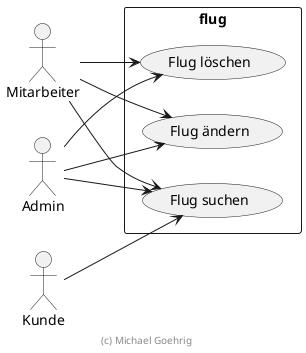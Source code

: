 @startuml

left to right direction
skinparam packageStyle rect
skinparam componentStyle uml2

actor Mitarbeiter
actor Kunde
actor Admin

rectangle flug {
    Kunde --> (Flug suchen)
    Mitarbeiter --> (Flug suchen)
    Mitarbeiter --> (Flug ändern)
    Mitarbeiter --> (Flug löschen)
    Admin --> (Flug suchen)
    Admin --> (Flug ändern)
    Admin --> (Flug löschen)
}

footer (c) Michael Goehrig

@enduml
